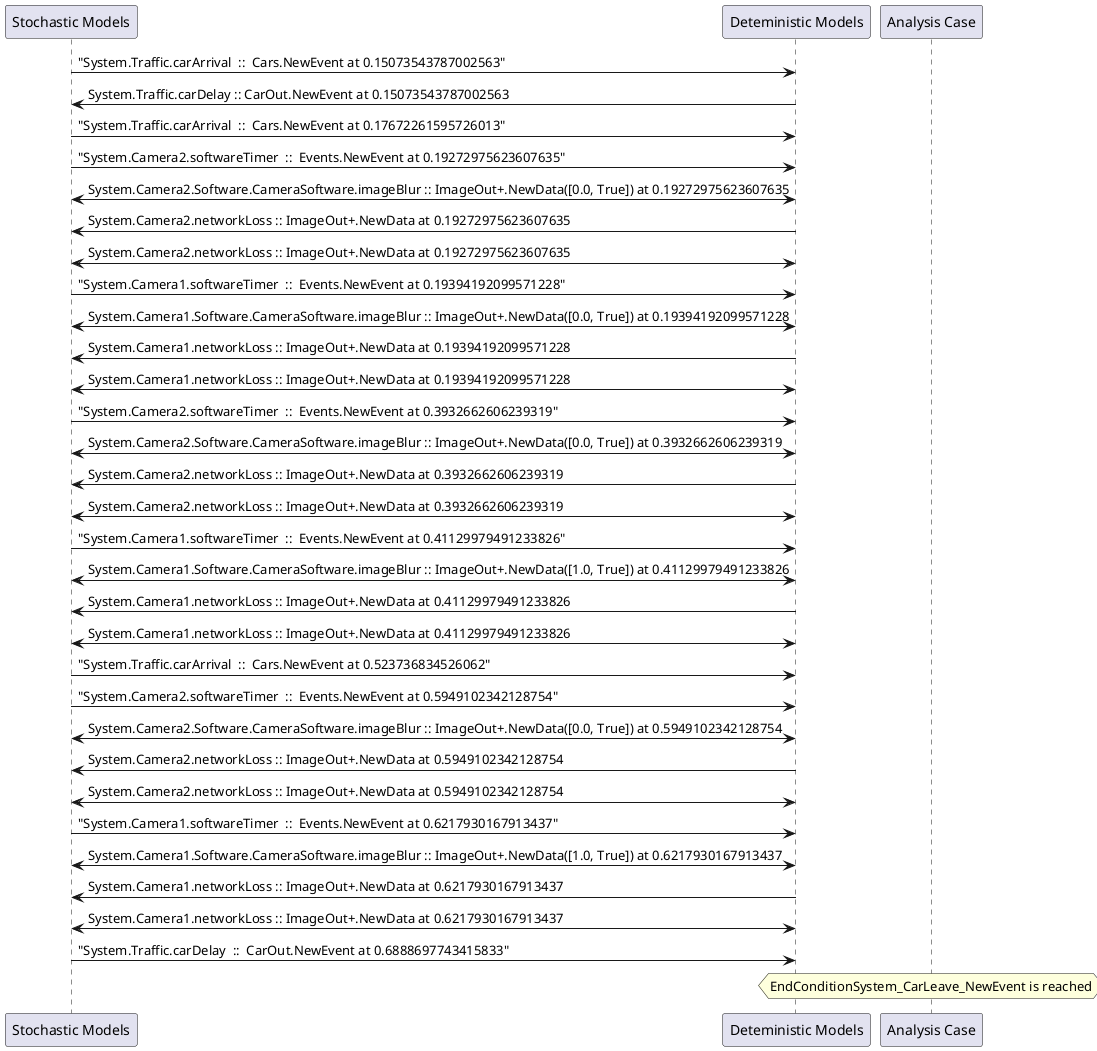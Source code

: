 
	@startuml
	participant "Stochastic Models" as stochmodel
	participant "Deteministic Models" as detmodel
	participant "Analysis Case" as analysis
	{16918_stop} stochmodel -> detmodel : "System.Traffic.carArrival  ::  Cars.NewEvent at 0.15073543787002563"
{16930_start} detmodel -> stochmodel : System.Traffic.carDelay :: CarOut.NewEvent at 0.15073543787002563
{16919_stop} stochmodel -> detmodel : "System.Traffic.carArrival  ::  Cars.NewEvent at 0.17672261595726013"
{16902_stop} stochmodel -> detmodel : "System.Camera2.softwareTimer  ::  Events.NewEvent at 0.19272975623607635"
detmodel <-> stochmodel : System.Camera2.Software.CameraSoftware.imageBlur :: ImageOut+.NewData([0.0, True]) at 0.19272975623607635
detmodel -> stochmodel : System.Camera2.networkLoss :: ImageOut+.NewData at 0.19272975623607635
detmodel <-> stochmodel : System.Camera2.networkLoss :: ImageOut+.NewData at 0.19272975623607635
{16887_stop} stochmodel -> detmodel : "System.Camera1.softwareTimer  ::  Events.NewEvent at 0.19394192099571228"
detmodel <-> stochmodel : System.Camera1.Software.CameraSoftware.imageBlur :: ImageOut+.NewData([0.0, True]) at 0.19394192099571228
detmodel -> stochmodel : System.Camera1.networkLoss :: ImageOut+.NewData at 0.19394192099571228
detmodel <-> stochmodel : System.Camera1.networkLoss :: ImageOut+.NewData at 0.19394192099571228
{16903_stop} stochmodel -> detmodel : "System.Camera2.softwareTimer  ::  Events.NewEvent at 0.3932662606239319"
detmodel <-> stochmodel : System.Camera2.Software.CameraSoftware.imageBlur :: ImageOut+.NewData([0.0, True]) at 0.3932662606239319
detmodel -> stochmodel : System.Camera2.networkLoss :: ImageOut+.NewData at 0.3932662606239319
detmodel <-> stochmodel : System.Camera2.networkLoss :: ImageOut+.NewData at 0.3932662606239319
{16888_stop} stochmodel -> detmodel : "System.Camera1.softwareTimer  ::  Events.NewEvent at 0.41129979491233826"
detmodel <-> stochmodel : System.Camera1.Software.CameraSoftware.imageBlur :: ImageOut+.NewData([1.0, True]) at 0.41129979491233826
detmodel -> stochmodel : System.Camera1.networkLoss :: ImageOut+.NewData at 0.41129979491233826
detmodel <-> stochmodel : System.Camera1.networkLoss :: ImageOut+.NewData at 0.41129979491233826
{16920_stop} stochmodel -> detmodel : "System.Traffic.carArrival  ::  Cars.NewEvent at 0.523736834526062"
{16904_stop} stochmodel -> detmodel : "System.Camera2.softwareTimer  ::  Events.NewEvent at 0.5949102342128754"
detmodel <-> stochmodel : System.Camera2.Software.CameraSoftware.imageBlur :: ImageOut+.NewData([0.0, True]) at 0.5949102342128754
detmodel -> stochmodel : System.Camera2.networkLoss :: ImageOut+.NewData at 0.5949102342128754
detmodel <-> stochmodel : System.Camera2.networkLoss :: ImageOut+.NewData at 0.5949102342128754
{16889_stop} stochmodel -> detmodel : "System.Camera1.softwareTimer  ::  Events.NewEvent at 0.6217930167913437"
detmodel <-> stochmodel : System.Camera1.Software.CameraSoftware.imageBlur :: ImageOut+.NewData([1.0, True]) at 0.6217930167913437
detmodel -> stochmodel : System.Camera1.networkLoss :: ImageOut+.NewData at 0.6217930167913437
detmodel <-> stochmodel : System.Camera1.networkLoss :: ImageOut+.NewData at 0.6217930167913437
{16930_stop} stochmodel -> detmodel : "System.Traffic.carDelay  ::  CarOut.NewEvent at 0.6888697743415833"
{16930_start} <-> {16930_stop} : delay
hnote over analysis 
EndConditionSystem_CarLeave_NewEvent is reached
endnote
@enduml